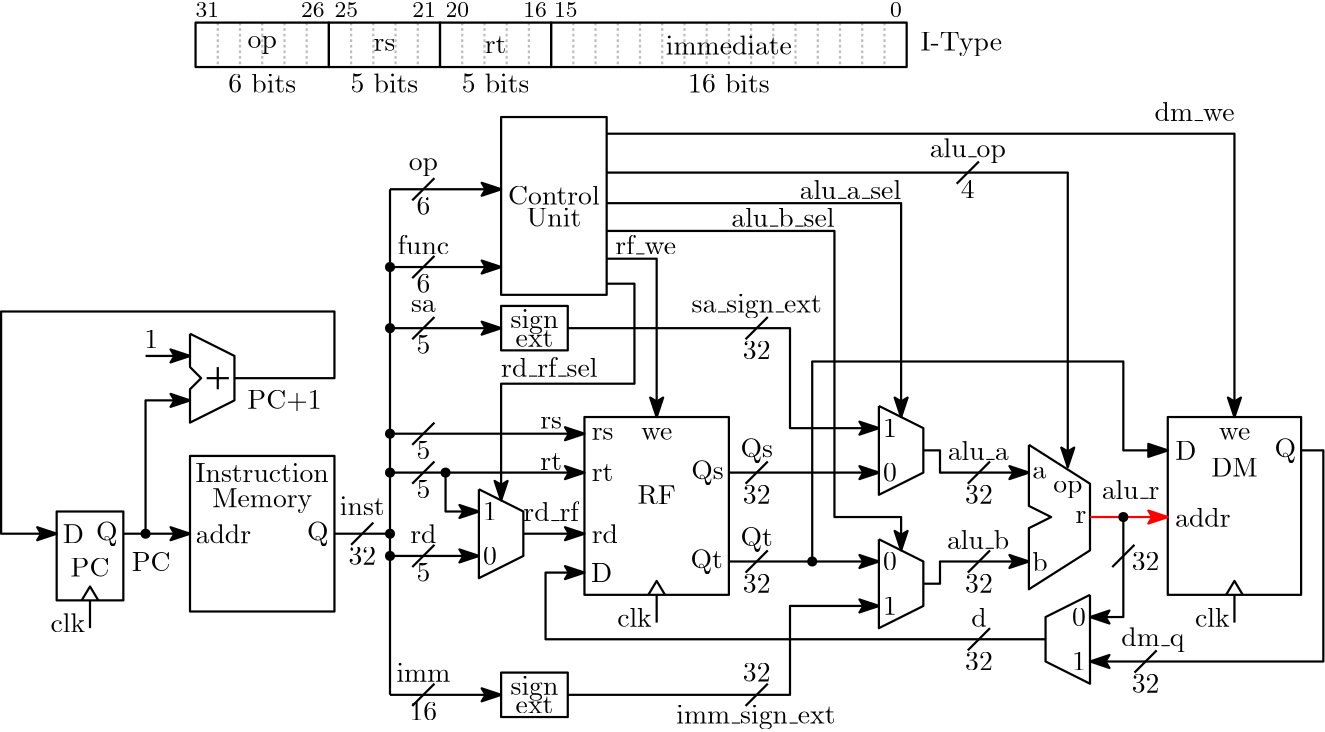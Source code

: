 <?xml version="1.0"?>
<!DOCTYPE ipe SYSTEM "ipe.dtd">
<ipe version="70206" creator="Ipe 7.2.7">
<info created="D:20190917234003" modified="D:20191003150557"/>
<ipestyle name="basic">
<symbol name="arrow/arc(spx)">
<path stroke="sym-stroke" fill="sym-stroke" pen="sym-pen">
0 0 m
-1 0.333 l
-1 -0.333 l
h
</path>
</symbol>
<symbol name="arrow/farc(spx)">
<path stroke="sym-stroke" fill="white" pen="sym-pen">
0 0 m
-1 0.333 l
-1 -0.333 l
h
</path>
</symbol>
<symbol name="arrow/ptarc(spx)">
<path stroke="sym-stroke" fill="sym-stroke" pen="sym-pen">
0 0 m
-1 0.333 l
-0.8 0 l
-1 -0.333 l
h
</path>
</symbol>
<symbol name="arrow/fptarc(spx)">
<path stroke="sym-stroke" fill="white" pen="sym-pen">
0 0 m
-1 0.333 l
-0.8 0 l
-1 -0.333 l
h
</path>
</symbol>
<symbol name="mark/circle(sx)" transformations="translations">
<path fill="sym-stroke">
0.6 0 0 0.6 0 0 e
0.4 0 0 0.4 0 0 e
</path>
</symbol>
<symbol name="mark/disk(sx)" transformations="translations">
<path fill="sym-stroke">
0.6 0 0 0.6 0 0 e
</path>
</symbol>
<symbol name="mark/fdisk(sfx)" transformations="translations">
<group>
<path fill="sym-fill">
0.5 0 0 0.5 0 0 e
</path>
<path fill="sym-stroke" fillrule="eofill">
0.6 0 0 0.6 0 0 e
0.4 0 0 0.4 0 0 e
</path>
</group>
</symbol>
<symbol name="mark/box(sx)" transformations="translations">
<path fill="sym-stroke" fillrule="eofill">
-0.6 -0.6 m
0.6 -0.6 l
0.6 0.6 l
-0.6 0.6 l
h
-0.4 -0.4 m
0.4 -0.4 l
0.4 0.4 l
-0.4 0.4 l
h
</path>
</symbol>
<symbol name="mark/square(sx)" transformations="translations">
<path fill="sym-stroke">
-0.6 -0.6 m
0.6 -0.6 l
0.6 0.6 l
-0.6 0.6 l
h
</path>
</symbol>
<symbol name="mark/fsquare(sfx)" transformations="translations">
<group>
<path fill="sym-fill">
-0.5 -0.5 m
0.5 -0.5 l
0.5 0.5 l
-0.5 0.5 l
h
</path>
<path fill="sym-stroke" fillrule="eofill">
-0.6 -0.6 m
0.6 -0.6 l
0.6 0.6 l
-0.6 0.6 l
h
-0.4 -0.4 m
0.4 -0.4 l
0.4 0.4 l
-0.4 0.4 l
h
</path>
</group>
</symbol>
<symbol name="mark/cross(sx)" transformations="translations">
<group>
<path fill="sym-stroke">
-0.43 -0.57 m
0.57 0.43 l
0.43 0.57 l
-0.57 -0.43 l
h
</path>
<path fill="sym-stroke">
-0.43 0.57 m
0.57 -0.43 l
0.43 -0.57 l
-0.57 0.43 l
h
</path>
</group>
</symbol>
<symbol name="arrow/fnormal(spx)">
<path stroke="sym-stroke" fill="white" pen="sym-pen">
0 0 m
-1 0.333 l
-1 -0.333 l
h
</path>
</symbol>
<symbol name="arrow/pointed(spx)">
<path stroke="sym-stroke" fill="sym-stroke" pen="sym-pen">
0 0 m
-1 0.333 l
-0.8 0 l
-1 -0.333 l
h
</path>
</symbol>
<symbol name="arrow/fpointed(spx)">
<path stroke="sym-stroke" fill="white" pen="sym-pen">
0 0 m
-1 0.333 l
-0.8 0 l
-1 -0.333 l
h
</path>
</symbol>
<symbol name="arrow/linear(spx)">
<path stroke="sym-stroke" pen="sym-pen">
-1 0.333 m
0 0 l
-1 -0.333 l
</path>
</symbol>
<symbol name="arrow/fdouble(spx)">
<path stroke="sym-stroke" fill="white" pen="sym-pen">
0 0 m
-1 0.333 l
-1 -0.333 l
h
-1 0 m
-2 0.333 l
-2 -0.333 l
h
</path>
</symbol>
<symbol name="arrow/double(spx)">
<path stroke="sym-stroke" fill="sym-stroke" pen="sym-pen">
0 0 m
-1 0.333 l
-1 -0.333 l
h
-1 0 m
-2 0.333 l
-2 -0.333 l
h
</path>
</symbol>
<pen name="heavier" value="0.8"/>
<pen name="fat" value="1.2"/>
<pen name="ultrafat" value="2"/>
<symbolsize name="large" value="5"/>
<symbolsize name="small" value="2"/>
<symbolsize name="tiny" value="1.1"/>
<arrowsize name="large" value="10"/>
<arrowsize name="small" value="5"/>
<arrowsize name="tiny" value="3"/>
<color name="red1" value="1 0 0"/>
<color name="red2" value="0.933 0 0"/>
<color name="red3" value="0.804 0 0"/>
<color name="red4" value="0.545 0 0"/>
<color name="green1" value="0 1 0"/>
<color name="green2" value="0 0.933 0"/>
<color name="green3" value="0 0.804 0"/>
<color name="green4" value="0 0.545 0"/>
<color name="green" value="0 1 0"/>
<color name="blue1" value="0 0 1"/>
<color name="blue2" value="0 0 0.933"/>
<color name="blue3" value="0 0 0.804"/>
<color name="blue4" value="0 0 0.545"/>
<color name="yellow" value="1 1 0"/>
<color name="orange" value="1 0.647 0"/>
<color name="gold" value="1 0.843 0"/>
<color name="purple" value="0.627 0.125 0.941"/>
<color name="gray" value="0.745"/>
<color name="brown" value="0.647 0.165 0.165"/>
<color name="navy" value="0 0 0.502"/>
<color name="pink" value="1 0.753 0.796"/>
<color name="seagreen" value="0.18 0.545 0.341"/>
<color name="turquoise" value="0.251 0.878 0.816"/>
<color name="violet" value="0.933 0.51 0.933"/>
<color name="darkblue" value="0 0 0.545"/>
<color name="darkcyan" value="0 0.545 0.545"/>
<color name="darkgray" value="0.663"/>
<color name="darkgreen" value="0 0.392 0"/>
<color name="darkmagenta" value="0.545 0 0.545"/>
<color name="darkorange" value="1 0.549 0"/>
<color name="darkred" value="0.545 0 0"/>
<color name="lightblue" value="0.678 0.847 0.902"/>
<color name="lightcyan" value="0.878 1 1"/>
<color name="lightgray" value="0.827"/>
<color name="lightgreen" value="0.565 0.933 0.565"/>
<color name="lightyellow" value="1 1 0.878"/>
<dashstyle name="dashed1" value="[1] 0"/>
<dashstyle name="dashed2" value="[2] 0"/>
<dashstyle name="dashed3" value="[4] 0"/>
<dashstyle name="dotted1" value="[1 1] 0"/>
<dashstyle name="dotted2" value="[1 2] 0"/>
<dashstyle name="dotted3" value="[1 3] 0"/>
<dashstyle name="dash dotted" value="[4 2 1 2] 0"/>
<dashstyle name="dash dot dotted" value="[4 2 1 2 1 2] 0"/>
<textsize name="large" value="\large"/>
<textsize name="Large" value="\Large"/>
<textsize name="LARGE" value="\LARGE"/>
<textsize name="huge" value="\huge"/>
<textsize name="Huge" value="\Huge"/>
<textsize name="small" value="\small"/>
<textsize name="footnote" value="\footnotesize"/>
<textsize name="tiny" value="\tiny"/>
<textstyle name="center" begin="\begin{center}" end="\end{center}"/>
<textstyle name="itemize" begin="\begin{itemize}" end="\end{itemize}"/>
<textstyle name="item" begin="\begin{itemize}\item{}" end="\end{itemize}"/>
<gridsize name="1 pts" value="1"/>
<gridsize name="2 pts" value="2"/>
<gridsize name="4 pts" value="4"/>
<gridsize name="8 pts (~3 mm)" value="8"/>
<gridsize name="16 pts (~6 mm)" value="16"/>
<gridsize name="32 pts (~12 mm)" value="32"/>
<gridsize name="10 pts (~3.5 mm)" value="10"/>
<gridsize name="20 pts (~7 mm)" value="20"/>
<gridsize name="14 pts (~5 mm)" value="14"/>
<gridsize name="28 pts (~10 mm)" value="28"/>
<gridsize name="56 pts (~20 mm)" value="56"/>
<anglesize name="90 deg" value="90"/>
<anglesize name="60 deg" value="60"/>
<anglesize name="45 deg" value="45"/>
<anglesize name="30 deg" value="30"/>
<anglesize name="22.5 deg" value="22.5"/>
<opacity name="10%" value="0.1"/>
<opacity name="30%" value="0.3"/>
<opacity name="50%" value="0.5"/>
<opacity name="75%" value="0.75"/>
<layout paper="510 254" origin="0 0" frame="510 254"/>
<tiling name="falling" angle="-60" step="4" width="1"/>
<tiling name="rising" angle="30" step="4" width="1"/>
</ipestyle>
<page>
<layer name="alpha"/>
<view layers="alpha" active="alpha"/>
<text layer="alpha" matrix="1 0 0 1 28 -52" transformations="translations" pos="56 126" stroke="black" type="label" width="19.953" height="6.918" depth="0" halign="center" valign="center">addr</text>
<text matrix="1 0 0 1 38 -54" transformations="translations" pos="80 128" stroke="black" type="label" width="7.749" height="6.815" depth="1.93" halign="center" valign="center">Q</text>
<path matrix="1 0 0 1 -110 -466" stroke="black" pen="heavier">
182 568 m
182 512 l
234 512 l
234 568 l
h
</path>
<path matrix="1 0 0 1 0 -46" stroke="black" pen="heavier">
24 128 m
24 96 l
48 96 l
48 128 l
h
</path>
<path matrix="1 0 0 1 0 26" stroke="black" pen="heavier">
33 24 m
36 29 l
39 24 l
</path>
<text matrix="1 0 0 1 14 -46" transformations="translations" pos="16 120" stroke="black" type="label" width="7.61" height="6.808" depth="0" halign="center" valign="center">D</text>
<text matrix="1 0 0 1 20 -58" transformations="translations" pos="16 120" stroke="black" type="label" width="13.975" height="6.808" depth="0" halign="center" valign="center">PC</text>
<text matrix="1 0 0 1 26 -46" transformations="translations" pos="16 120" stroke="black" type="label" width="7.749" height="6.815" depth="1.93" halign="center" valign="center">Q</text>
<text matrix="1 0 0 1 42 -30" transformations="translations" pos="56 126" stroke="black" type="label" width="47.959" height="6.808" depth="0" halign="center" valign="center">Instruction</text>
<text matrix="1 0 0 1 42 -40" transformations="translations" pos="56 126" stroke="black" type="label" width="36.004" height="6.815" depth="1.93" halign="center" valign="center">Memory</text>
<path matrix="1 0 0 1 0 26" stroke="black" pen="heavier">
124 48 m
144 48 l
</path>
<path matrix="1 0 0 1 0 -46" stroke="black" pen="heavier" arrow="pointed/normal">
48 120 m
72 120 l
</path>
<path matrix="1 0 0 1 0 34" stroke="black" pen="heavier" arrow="pointed/normal">
56 40 m
56 88 l
72 88 l
</path>
<use matrix="1 0 0 1 0 -38" name="mark/disk(sx)" pos="56 112" size="normal" stroke="black"/>
<text matrix="1 0 0 1 90 2" transformations="translations" pos="16 120" stroke="black" type="label" width="26.705" height="6.808" depth="0.83" halign="center" valign="center">PC+1</text>
<path matrix="0 1 -1 0 232 40" stroke="black" pen="heavier" arrow="pointed/normal">
98 176 m
98 160 l
</path>
<text matrix="1 0 0 1 42 24" transformations="translations" pos="16 120" stroke="black" type="label" width="4.981" height="6.42" depth="0" halign="center" valign="center">1</text>
<text matrix="1 0 0 1 42 -56" transformations="translations" pos="16 120" stroke="black" type="label" width="13.975" height="6.808" depth="0" halign="center" valign="center">PC</text>
<path matrix="1 0 0 1 0 34" stroke="black" pen="heavier" arrow="pointed/normal">
88 96 m
124 96 l
124 120 l
4 120 l
4 40 l
24 40 l
</path>
<text matrix="1 0 0 1 12 -78" transformations="translations" pos="16 120" stroke="black" type="label" width="12.453" height="6.918" depth="0" halign="center" valign="center">clk</text>
<path matrix="1 0 0 1 0 34" stroke="black" pen="heavier">
36 6 m
36 16 l
</path>
<path stroke="black" pen="heavier">
184 224 m
184 160 l
222 160 l
222 224 l
h
</path>
<text matrix="1 0 0 1 146 -12" transformations="translations" pos="56 126" stroke="black" type="label" width="7.832" height="4.289" depth="0" halign="center" valign="center">rs</text>
<text matrix="1 0 0 1 146 -26" transformations="translations" pos="56 126" stroke="black" type="label" width="7.776" height="6.128" depth="0" halign="center" valign="center">rt</text>
<text matrix="1 0 0 1 146 -44" transformations="translations" pos="56 126" stroke="black" type="label" width="19.97" height="6.918" depth="0" halign="center" valign="center">rd\_rf</text>
<group matrix="1 0 0 1 -18 34">
<path stroke="black" pen="heavier">
90 112 m
90 100 l
94 96 l
90 92 l
90 80 l
106 88 l
106 104 l
90 112 l
</path>
<path matrix="1 0 0 1 28 -28" stroke="black" pen="heavier">
72 128 m
72 120 l
</path>
<path matrix="1 0 0 1 26 -28" stroke="black" pen="heavier">
70 124 m
78 124 l
</path>
</group>
<path stroke="black" pen="heavier" arrow="pointed/normal">
144 110 m
214 110 l
</path>
<path stroke="black" pen="heavier" arrow="pointed/normal">
144 96 m
214 96 l
</path>
<path matrix="1 0 0 1 8 0" stroke="black" pen="heavier" arrow="pointed/normal">
184 74 m
206 74 l
</path>
<path matrix="1 0 0 1 0 34" stroke="black" pen="heavier">
144 40 m
144 164 l
</path>
<path matrix="1 0 0 1 16 0" stroke="black" pen="heavier">
198 116 m
198 52 l
250 52 l
250 116 l
h
</path>
<text matrix="1 0 0 1 184 -38" transformations="translations" pos="56 126" stroke="black" type="label" width="13.837" height="6.808" depth="0" halign="center" valign="center">RF</text>
<text matrix="1 0 0 1 164.555 -16" transformations="translations" pos="56 126" stroke="black" type="label" width="7.832" height="4.289" depth="0" halign="center" valign="center">rs</text>
<text matrix="1 0 0 1 164.528 -30" transformations="translations" pos="56 126" stroke="black" type="label" width="7.776" height="6.128" depth="0" halign="center" valign="center">rt</text>
<text matrix="1 0 0 1 202.277 -30" transformations="translations" pos="56 126" stroke="black" type="label" width="11.678" height="6.815" depth="1.93" halign="center" valign="center">Qs</text>
<text matrix="1 0 0 1 202 -62" transformations="translations" pos="56 126" stroke="black" type="label" width="11.623" height="6.815" depth="1.93" halign="center" valign="center">Qt</text>
<text matrix="1 0 0 1 164.132 -66" transformations="translations" pos="56 126" stroke="black" type="label" width="7.61" height="6.808" depth="0" halign="center" valign="center">D</text>
<text matrix="1 0 0 1 165.358 -52" transformations="translations" pos="56 126" stroke="black" type="label" width="9.437" height="6.918" depth="0" halign="center" valign="center">rd</text>
<path matrix="1 0 0 1 36 32" stroke="black" pen="heavier">
201 20 m
204 25 l
207 20 l
</path>
<path stroke="black" pen="heavier" arrow="pointed/normal">
144 170 m
184 170 l
</path>
<path stroke="black" pen="heavier" arrow="pointed/normal">
144 198 m
184 198 l
</path>
<text matrix="1 0 0 1 184 -16" transformations="translations" pos="56 126" stroke="black" type="label" width="11.346" height="4.289" depth="0" halign="center" valign="center">we</text>
<path matrix="1 0 0 1 128 32" stroke="black" pen="heavier">
246 74 m
246 52 l
254 48 l
246 44 l
246 22 l
268 36 l
268 60 l
246 74 l
</path>
<text matrix="1 0 0 1 332 -36" transformations="translations" pos="56 126" stroke="black" type="label" width="10.516" height="4.297" depth="1.93" halign="center" valign="center">op</text>
<text matrix="1 0 0 1 321.723 -30" transformations="translations" pos="56 126" stroke="black" type="label" width="4.981" height="4.289" depth="0" halign="center" valign="center">a</text>
<text matrix="1 0 0 1 322 -62" transformations="translations" pos="56 126" stroke="black" type="label" width="5.535" height="6.918" depth="0" halign="center" valign="center">b</text>
<text matrix="1 0 0 1 336.723 -46" transformations="translations" pos="56 126" stroke="black" type="label" width="3.902" height="4.289" depth="0" halign="center" valign="center">r</text>
<path matrix="1 0 0 1 16 0" stroke="black" pen="heavier" arrow="pointed/normal">
250 64 m
304 64 l
</path>
<text matrix="1 0 0 1 296 86" transformations="translations" pos="56 126" stroke="black" type="label" width="27.386" height="6.926" depth="1.93" halign="center" valign="center">alu\_op</text>
<group matrix="1 0 0 1 0 77.9725">
<text matrix="1 0 0 1 147 -8" transformations="translations" pos="56 126" stroke="black" type="label" width="32.96" height="6.918" depth="0" halign="center" valign="center">Control</text>
<text matrix="1 0 0 1 147 -16" transformations="translations" pos="56 126" stroke="black" type="label" width="19.649" height="6.808" depth="0" halign="center" valign="center">Unit</text>
</group>
<path matrix="1 0 0 1 16 0" stroke="black" pen="heavier" arrow="pointed/normal">
206 204 m
372 204 l
372 98 l
</path>
<path stroke="black" pen="heavier" arrow="pointed/normal">
222 173 m
240 173 l
240 116 l
</path>
<use matrix="1 0 0 1 0 42" name="mark/disk(sx)" pos="144 128" size="normal" stroke="black"/>
<use matrix="1 0 0 1 0 40" name="mark/disk(sx)" pos="144 70" size="normal" stroke="black"/>
<use matrix="1 0 0 1 0 40" name="mark/disk(sx)" pos="144 56" size="normal" stroke="black"/>
<use matrix="1 0 0 1 0 18" name="mark/disk(sx)" pos="144 48" size="normal" stroke="black"/>
<path stroke="black" pen="heavier" arrow="pointed/normal">
380 36 m
200 36 l
200 60 l
214 60 l
</path>
<text matrix="1 0 0 1 300 -82" transformations="translations" pos="56 126" stroke="black" type="label" width="5.535" height="6.918" depth="0" halign="center" valign="center">d</text>
<path stroke="black" pen="heavier" arrow="pointed/normal">
144 148 m
184 148 l
</path>
<use matrix="1 0 0 1 0 92" name="mark/disk(sx)" pos="144 56" size="normal" stroke="black"/>
<path matrix="1 0 0 1 160 -680" stroke="black" pen="heavier">
160 800 m
160 768 l
176 776 l
176 792 l
160 800 l
</path>
<text matrix="1 0 0 1 240 -8" transformations="translations" pos="84 120" stroke="black" type="label" width="4.981" height="6.42" depth="0" halign="center" valign="center">1</text>
<path matrix="1 0 0 1 32 34" stroke="black" pen="heavier" arrow="pointed/normal">
304 70 m
310 70 l
310 62 l
342 62 l
</path>
<text matrix="1 0 0 1 100 80" transformations="translations" pos="56 126" stroke="black" type="label" width="10.516" height="4.297" depth="1.93" halign="center" valign="center">op</text>
<text matrix="1 0 0 1 100 52" transformations="translations" pos="56 126" stroke="black" type="label" width="18.542" height="6.918" depth="0" halign="center" valign="center">func</text>
<path matrix="1 0 0 1 24 116" stroke="black" pen="heavier">
128 78 m
136 86 l
</path>
<path matrix="1 0 0 1 24 88" stroke="black" pen="heavier">
128 78 m
136 86 l
</path>
<text matrix="1 0 0 1 100 66" transformations="translations" pos="56 126" stroke="black" type="label" width="4.981" height="6.42" depth="0" halign="center" valign="center">6</text>
<text matrix="1 0 0 1 100 38" transformations="translations" pos="56 126" stroke="black" type="label" width="4.981" height="6.42" depth="0" halign="center" valign="center">6</text>
<path matrix="1 0 0 1 24 28" stroke="black" pen="heavier">
128 78 m
136 86 l
</path>
<text matrix="1 0 0 1 100 -22" transformations="translations" pos="56 126" stroke="black" type="label" width="4.981" height="6.42" depth="0" halign="center" valign="center">5</text>
<path matrix="1 0 0 1 24 14" stroke="black" pen="heavier">
128 78 m
136 86 l
</path>
<path matrix="1 0 0 1 24 -16" stroke="black" pen="heavier">
128 78 m
136 86 l
</path>
<text matrix="1 0 0 1 100 -66" transformations="translations" pos="56 126" stroke="black" type="label" width="4.981" height="6.42" depth="0" halign="center" valign="center">5</text>
<text matrix="1 0 0 1 100 30" transformations="translations" pos="56 126" stroke="black" type="label" width="8.911" height="4.289" depth="0" halign="center" valign="center">sa</text>
<path matrix="1 0 0 1 24 66" stroke="black" pen="heavier">
128 78 m
136 86 l
</path>
<text matrix="1 0 0 1 100 16" transformations="translations" pos="56 126" stroke="black" type="label" width="4.981" height="6.42" depth="0" halign="center" valign="center">5</text>
<text matrix="1 0 0 1 220 -54" transformations="translations" pos="56 126" stroke="black" type="label" width="11.623" height="6.815" depth="1.93" halign="center" valign="center">Qt</text>
<path matrix="1 0 0 1 144 -18" stroke="black" pen="heavier">
128 78 m
136 86 l
</path>
<text matrix="1 0 0 1 220 -70" transformations="translations" pos="56 126" stroke="black" type="label" width="9.963" height="6.42" depth="0" halign="center" valign="center">32</text>
<text matrix="1 0 0 1 220 -22" transformations="translations" pos="56 126" stroke="black" type="label" width="11.678" height="6.815" depth="1.93" halign="center" valign="center">Qs</text>
<path matrix="1 0 0 1 144 14" stroke="black" pen="heavier">
128 78 m
136 86 l
</path>
<text matrix="1 0 0 1 220 -38" transformations="translations" pos="56 126" stroke="black" type="label" width="9.963" height="6.42" depth="0" halign="center" valign="center">32</text>
<path matrix="1 0 0 1 16 0" stroke="black" pen="heavier" arrow="pointed/normal">
250 96 m
304 96 l
</path>
<path stroke="black" pen="heavier" arrow="pointed/normal">
208 148 m
288 148 l
288 112 l
320 112 l
</path>
<text matrix="1 0 0 1 220 30" transformations="translations" pos="56 126" stroke="black" type="label" width="46.858" height="6.661" depth="1.93" halign="center" valign="center">sa\_sign\_ext</text>
<path matrix="1 0 0 1 144 66" stroke="black" pen="heavier">
128 78 m
136 86 l
</path>
<text matrix="1 0 0 1 220 14" transformations="translations" pos="56 126" stroke="black" type="label" width="9.963" height="6.42" depth="0" halign="center" valign="center">32</text>
<text matrix="1 0 0 1 299.723 -22" transformations="translations" pos="56 126" stroke="black" type="label" width="21.851" height="6.918" depth="0" halign="center" valign="center">alu\_a</text>
<path matrix="1 0 0 1 224 14" stroke="black" pen="heavier">
128 78 m
136 86 l
</path>
<text matrix="1 0 0 1 300 -38" transformations="translations" pos="56 126" stroke="black" type="label" width="9.963" height="6.42" depth="0" halign="center" valign="center">32</text>
<text matrix="1 0 0 1 240 -24" transformations="translations" pos="84 120" stroke="black" type="label" width="4.981" height="6.42" depth="0" halign="center" valign="center">0</text>
<path stroke="black" pen="heavier" arrow="pointed/normal">
222 193 m
328 193 l
328 116 l
</path>
<path matrix="1 0 0 1 220 122" stroke="black" pen="heavier">
128 78 m
136 86 l
</path>
<text matrix="1 0 0 1 296 72" transformations="translations" pos="56 126" stroke="black" type="label" width="4.981" height="6.42" depth="0" halign="center" valign="center">4</text>
<text matrix="1 0 0 1 253.719 72" transformations="translations" pos="56 126" stroke="black" type="label" width="36.563" height="6.918" depth="0" halign="center" valign="center">alu\_a\_sel</text>
<path matrix="1 0 0 1 224 -46" stroke="black" pen="heavier">
128 78 m
136 86 l
</path>
<text matrix="1 0 0 1 300 -98" transformations="translations" pos="56 126" stroke="black" type="label" width="9.963" height="6.42" depth="0" halign="center" valign="center">32</text>
<path matrix="1 0 0 1 160 -728" stroke="black" pen="heavier">
160 800 m
160 768 l
176 776 l
176 792 l
160 800 l
</path>
<text matrix="1 0 0 1 240 -72" transformations="translations" pos="84 120" stroke="black" type="label" width="4.981" height="6.42" depth="0" halign="center" valign="center">1</text>
<text matrix="1 0 0 1 240 -56" transformations="translations" pos="84 120" stroke="black" type="label" width="4.981" height="6.42" depth="0" halign="center" valign="center">0</text>
<path matrix="1 0 0 1 32 24" stroke="black" pen="heavier" arrow="pointed/normal">
304 32 m
310 32 l
310 40 l
342 40 l
</path>
<path stroke="black" pen="heavier" arrow="pointed/normal">
144 16 m
184 16 l
</path>
<text matrix="1 0 0 1 100 -102" transformations="translations" pos="56 126" stroke="black" type="label" width="19.372" height="6.654" depth="0" halign="center" valign="center">imm</text>
<path matrix="1 0 0 1 24 -66" stroke="black" pen="heavier">
128 78 m
136 86 l
</path>
<text matrix="1 0 0 1 100 -116" transformations="translations" pos="56 126" stroke="black" type="label" width="9.963" height="6.42" depth="0" halign="center" valign="center">16</text>
<path stroke="black" pen="heavier" arrow="pointed/normal">
208 16 m
288 16 l
288 48 l
320 48 l
</path>
<text matrix="1 0 0 1 299.723 -54" transformations="translations" pos="56 126" stroke="black" type="label" width="22.405" height="6.918" depth="0" halign="center" valign="center">alu\_b</text>
<path matrix="1 0 0 1 224 -18" stroke="black" pen="heavier">
128 78 m
136 86 l
</path>
<text matrix="1 0 0 1 300 -70" transformations="translations" pos="56 126" stroke="black" type="label" width="9.963" height="6.42" depth="0" halign="center" valign="center">32</text>
<text matrix="1 0 0 1 219.723 -118" transformations="translations" pos="56 126" stroke="black" type="label" width="57.319" height="6.661" depth="1.93" halign="center" valign="center">imm\_sign\_ext</text>
<path matrix="1 0 0 1 144 -66" stroke="black" pen="heavier">
128 78 m
136 86 l
</path>
<text matrix="1 0 0 1 220 -102" transformations="translations" pos="56 126" stroke="black" type="label" width="9.963" height="6.42" depth="0" halign="center" valign="center">32</text>
<path stroke="black" pen="heavier">
144 74 m
144 16 l
</path>
<text matrix="1 0 0 1 180 52" transformations="translations" pos="56 126" stroke="black" type="label" width="21.879" height="6.918" depth="0" halign="center" valign="center">rf\_we</text>
<path stroke="black" pen="heavier" arrow="pointed/normal">
222 183 m
304 183 l
304 80 l
328 80 l
328 68 l
</path>
<text matrix="1 0 0 1 229.442 62" transformations="translations" pos="56 126" stroke="black" type="label" width="37.116" height="6.918" depth="0" halign="center" valign="center">alu\_b\_sel</text>
<path stroke="black" pen="heavier" arrow="pointed/normal">
144 66 m
176 66 l
</path>
<use matrix="1 0 0 1 0 26" name="mark/disk(sx)" pos="144 48" size="normal" stroke="black"/>
<use name="mark/disk(sx)" pos="164 96" size="normal" stroke="black"/>
<path stroke="black" pen="heavier" arrow="pointed/normal">
164 96 m
164 82 l
176 82 l
</path>
<text matrix="1 0 0 1 100 -52" transformations="translations" pos="56 126" stroke="black" type="label" width="9.437" height="6.918" depth="0" halign="center" valign="center">rd</text>
<path matrix="1 0 0 1 16 -710" stroke="black" pen="heavier">
160 800 m
160 768 l
176 776 l
176 792 l
160 800 l
</path>
<text matrix="1 0 0 1 96 -38" transformations="translations" pos="84 120" stroke="black" type="label" width="4.981" height="6.42" depth="0" halign="center" valign="center">1</text>
<text matrix="1 0 0 1 96 -54" transformations="translations" pos="84 120" stroke="black" type="label" width="4.981" height="6.42" depth="0" halign="center" valign="center">0</text>
<path stroke="black" pen="heavier" arrow="pointed/normal">
222 164 m
232 164 l
232 152 l
232 152 l
232 128 l
184 128 l
184 86 l
</path>
<text matrix="1 0 0 1 145.34 8" transformations="translations" pos="56 126" stroke="black" type="label" width="34.681" height="6.918" depth="0" halign="center" valign="center">rd\_rf\_sel</text>
<text matrix="1 0 0 1 100 -36" transformations="translations" pos="56 126" stroke="black" type="label" width="4.981" height="6.42" depth="0" halign="center" valign="center">5</text>
<group>
<path matrix="1 0 0 1 0 48" stroke="black" pen="heavier">
184 108 m
184 92 l
208 92 l
208 108 l
h
</path>
<group matrix="1 0 0 1 -108 -17.6158">
<text matrix="1 0 0 1 248 42" transformations="translations" pos="56 126" stroke="black" type="label" width="17.213" height="6.661" depth="1.93" halign="center" valign="center">sign</text>
<text matrix="1 0 0 1 248 36" transformations="translations" pos="56 126" stroke="black" type="label" width="13.56" height="6.128" depth="0" halign="center" valign="center">ext</text>
</group>
</group>
<group matrix="1 0 0 1 -6 0">
<path matrix="1 0 0 1 6 -84" stroke="black" pen="heavier">
184 108 m
184 92 l
208 92 l
208 108 l
h
</path>
<group matrix="1 0 0 1 -102 -149.616">
<text matrix="1 0 0 1 248 42" transformations="translations" pos="56 126" stroke="black" type="label" width="17.213" height="6.661" depth="1.93" halign="center" valign="center">sign</text>
<text matrix="1 0 0 1 248 36" transformations="translations" pos="56 126" stroke="black" type="label" width="13.56" height="6.128" depth="0" halign="center" valign="center">ext</text>
</group>
</group>
<path matrix="1 0 0 1 66 234" stroke="gray" dash="dashed1" pen="heavier">
16 24 m
16 8 l
</path>
<text matrix="1 0 0 1 101 83.93" transformations="translations" pos="234 164" stroke="black" type="label" width="29.334" height="6.815" depth="1.93" valign="baseline">I-Type</text>
<text matrix="1 0 0 1 -33.888 146.936" transformations="translations" pos="212 100" stroke="black" type="label" width="7.776" height="6.128" depth="0" valign="baseline">rt</text>
<text matrix="1 0 0 1 -62.916 161.856" transformations="translations" pos="201 86" stroke="black" type="label" width="7.832" height="4.289" depth="0" valign="baseline">rs</text>
<text matrix="1 0 0 1 -18.258 141.816" transformations="translations" pos="111 107" stroke="black" type="label" width="10.516" height="4.297" depth="1.93" valign="baseline">op</text>
<text matrix="1 0 0 1 14 105" transformations="translations" pos="60 155" stroke="black" type="label" width="8.468" height="5.136" depth="0" valign="baseline" size="footnote">31</text>
<text matrix="1 0 0 1 26 116" transformations="translations" pos="86 144" stroke="black" type="label" width="8.468" height="5.136" depth="0" valign="baseline" size="footnote">26</text>
<text matrix="1 0 0 1 -198 134" transformations="translations" pos="322 126" stroke="black" type="label" width="8.468" height="5.136" depth="0" valign="baseline" size="footnote">25</text>
<text matrix="1 0 0 1 -212 139" transformations="translations" pos="364 121" stroke="black" type="label" width="8.468" height="5.136" depth="0" valign="baseline" size="footnote">21</text>
<text matrix="1 0 0 1 -2 117" transformations="translations" pos="166 143" stroke="black" type="label" width="8.468" height="5.136" depth="0" valign="baseline" size="footnote">20</text>
<text matrix="1 0 0 1 0 117" transformations="translations" pos="192 143" stroke="black" type="label" width="8.468" height="5.136" depth="0" valign="baseline" size="footnote">16</text>
<text matrix="1 0 0 1 -24 122" transformations="translations" pos="348 138" stroke="black" type="label" width="4.234" height="5.136" depth="0" valign="baseline" size="footnote">0</text>
<text matrix="1 0 0 1 -130 121" transformations="translations" pos="333 139" stroke="black" type="label" width="8.468" height="5.136" depth="0" valign="baseline" size="footnote">15</text>
<path matrix="1 0 0 1 74 234" stroke="gray" dash="dashed1" pen="heavier">
16 24 m
16 8 l
</path>
<path matrix="1 0 0 1 82 234" stroke="gray" dash="dashed1" pen="heavier">
16 24 m
16 8 l
</path>
<path matrix="1 0 0 1 90 234" stroke="gray" dash="dashed1" pen="heavier">
16 24 m
16 8 l
</path>
<path matrix="1 0 0 1 98 234" stroke="gray" dash="dashed1" pen="heavier">
16 24 m
16 8 l
</path>
<path matrix="1 0 0 1 114 234" stroke="gray" dash="dashed1" pen="heavier">
16 24 m
16 8 l
</path>
<path matrix="1 0 0 1 122 234" stroke="gray" dash="dashed1" pen="heavier">
16 24 m
16 8 l
</path>
<path matrix="1 0 0 1 130 234" stroke="gray" dash="dashed1" pen="heavier">
16 24 m
16 8 l
</path>
<path matrix="1 0 0 1 138 234" stroke="gray" dash="dashed1" pen="heavier">
16 24 m
16 8 l
</path>
<path matrix="1 0 0 1 154 234" stroke="gray" dash="dashed1" pen="heavier">
16 24 m
16 8 l
</path>
<path matrix="1 0 0 1 162 234" stroke="gray" dash="dashed1" pen="heavier">
16 24 m
16 8 l
</path>
<path matrix="1 0 0 1 170 234" stroke="gray" dash="dashed1" pen="heavier">
16 24 m
16 8 l
</path>
<path matrix="1 0 0 1 178 234" stroke="gray" dash="dashed1" pen="heavier">
16 24 m
16 8 l
</path>
<path matrix="1 0 0 1 194 234" stroke="gray" dash="dashed1" pen="heavier">
16 24 m
16 8 l
</path>
<path matrix="1 0 0 1 202 234" stroke="gray" dash="dashed1" pen="heavier">
16 24 m
16 8 l
</path>
<path matrix="1 0 0 1 210 234" stroke="gray" dash="dashed1" pen="heavier">
16 24 m
16 8 l
</path>
<path matrix="1 0 0 1 218 234" stroke="gray" dash="dashed1" pen="heavier">
16 24 m
16 8 l
</path>
<path matrix="1 0 0 1 234 234" stroke="gray" dash="dashed1" pen="heavier">
16 24 m
16 8 l
</path>
<path matrix="1 0 0 1 242 234" stroke="gray" dash="dashed1" pen="heavier">
16 24 m
16 8 l
</path>
<path matrix="1 0 0 1 250 234" stroke="gray" dash="dashed1" pen="heavier">
16 24 m
16 8 l
</path>
<path matrix="1 0 0 1 258 234" stroke="gray" dash="dashed1" pen="heavier">
16 24 m
16 8 l
</path>
<path matrix="1 0 0 1 274 234" stroke="gray" dash="dashed1" pen="heavier">
16 24 m
16 8 l
</path>
<path matrix="1 0 0 1 282 234" stroke="gray" dash="dashed1" pen="heavier">
16 24 m
16 8 l
</path>
<path matrix="1 0 0 1 290 234" stroke="gray" dash="dashed1" pen="heavier">
16 24 m
16 8 l
</path>
<path matrix="1 0 0 1 298 234" stroke="gray" dash="dashed1" pen="heavier">
16 24 m
16 8 l
</path>
<path matrix="1 0 0 1 306 234" stroke="gray" dash="dashed1" pen="heavier">
16 24 m
16 8 l
</path>
<path matrix="1 0 0 1 -6 138" stroke="black" pen="heavier">
128 120 m
128 104 l
168 104 l
168 120 l
h
</path>
<path matrix="1 0 0 1 2 138" stroke="black" pen="heavier">
160 120 m
160 104 l
200 104 l
200 120 l
h
</path>
<path matrix="1 0 0 1 66 234" stroke="black" pen="heavier">
8 24 m
8 8 l
56 8 l
56 24 l
h
</path>
<path matrix="1 0 0 1 226 234" stroke="gray" dash="dashed1" pen="heavier">
16 24 m
16 8 l
</path>
<path matrix="1 0 0 1 266 234" stroke="gray" dash="dashed1" pen="heavier">
16 24 m
16 8 l
</path>
<path matrix="1 0 0 1 66 204" stroke="black" pen="heavier">
136 54 m
136 38 l
264 38 l
264 54 l
h
</path>
<text matrix="1 0 0 1 -91.692 110.541" transformations="translations" pos="335 136" stroke="black" type="label" width="45.385" height="6.918" depth="0" valign="baseline">immediate</text>
<text matrix="1 0 0 1 -25.2045 125.817" transformations="translations" pos="111 107" stroke="black" type="label" width="24.409" height="6.918" depth="0" valign="baseline">6 bits</text>
<text matrix="1 0 0 1 18.7955 125.817" transformations="translations" pos="111 107" stroke="black" type="label" width="24.409" height="6.918" depth="0" valign="baseline">5 bits</text>
<text matrix="1 0 0 1 58.7955 125.817" transformations="translations" pos="111 107" stroke="black" type="label" width="24.409" height="6.918" depth="0" valign="baseline">5 bits</text>
<text matrix="1 0 0 1 140.305 125.817" transformations="translations" pos="111 107" stroke="black" type="label" width="29.39" height="6.918" depth="0" valign="baseline">16 bits</text>
<path matrix="1 0 0 1 2 -8" stroke="black" pen="heavier">
128 78 m
136 86 l
</path>
<text matrix="1 0 0 1 78 -60" transformations="translations" pos="56 126" stroke="black" type="label" width="9.963" height="6.42" depth="0" halign="center" valign="center">32</text>
<text matrix="1 0 0 1 78 -42" transformations="translations" pos="56 126" stroke="black" type="label" width="16.106" height="6.654" depth="0" halign="center" valign="center">inst</text>
<path stroke="black" pen="heavier">
424 116 m
424 52 l
472 52 l
472 116 l
h
</path>
<text matrix="1 0 0 1 374.528 -22" transformations="translations" pos="56 126" stroke="black" type="label" width="7.61" height="6.808" depth="0" halign="center" valign="center">D</text>
<text matrix="1 0 0 1 410.277 -22" transformations="translations" pos="56 126" stroke="black" type="label" width="7.749" height="6.815" depth="1.93" halign="center" valign="center">Q</text>
<text matrix="1 0 0 1 380.617 -46" transformations="translations" pos="56 126" stroke="black" type="label" width="19.953" height="6.918" depth="0" halign="center" valign="center">addr</text>
<path matrix="1 0 0 1 244 32" stroke="black" pen="heavier">
201 20 m
204 25 l
207 20 l
</path>
<text matrix="1 0 0 1 392 -16" transformations="translations" pos="56 126" stroke="black" type="label" width="11.346" height="4.289" depth="0" halign="center" valign="center">we</text>
<text matrix="1 0 0 1 392 -28" transformations="translations" pos="56 126" stroke="black" type="label" width="16.743" height="6.808" depth="0" halign="center" valign="center">DM</text>
<path matrix="-1 0 0 1 556 -748" stroke="black" pen="heavier">
160 800 m
160 768 l
176 776 l
176 792 l
160 800 l
</path>
<text matrix="1 0 0 1 308 -92" transformations="translations" pos="84 120" stroke="black" type="label" width="4.981" height="6.42" depth="0" halign="center" valign="center">1</text>
<text matrix="1 0 0 1 308 -76" transformations="translations" pos="84 120" stroke="black" type="label" width="4.981" height="6.42" depth="0" halign="center" valign="center">0</text>
<path stroke="red1" pen="heavier" arrow="pointed/normal">
396 80 m
424 80 l
</path>
<path matrix="1 0 0 1 -16 0" stroke="black" pen="heavier" arrow="pointed/normal">
424 80 m
424 44 l
412 44 l
</path>
<use matrix="1 0 0 1 -16 0" name="mark/disk(sx)" pos="424 80" size="normal" stroke="black"/>
<text matrix="1 0 0 1 216 -76" transformations="translations" pos="16 120" stroke="black" type="label" width="12.453" height="6.918" depth="0" halign="center" valign="center">clk</text>
<path matrix="1 0 0 1 204 36" stroke="black" pen="heavier">
36 6 m
36 16 l
</path>
<text matrix="1 0 0 1 424 -76" transformations="translations" pos="16 120" stroke="black" type="label" width="12.453" height="6.918" depth="0" halign="center" valign="center">clk</text>
<path matrix="1 0 0 1 412 36" stroke="black" pen="heavier">
36 6 m
36 16 l
</path>
<path stroke="black" pen="heavier" arrow="pointed/normal">
472 104 m
480 104 l
480 28 l
396 28 l
</path>
<path stroke="black" pen="heavier" arrow="pointed/normal">
222 218 m
448 218 l
448 116 l
</path>
<text matrix="1 0 0 1 377.615 100" transformations="translations" pos="56 126" stroke="black" type="label" width="28.77" height="6.918" depth="0" halign="center" valign="center">dm\_we</text>
<text matrix="1 0 0 1 354.617 -36" transformations="translations" pos="56 126" stroke="black" type="label" width="20.772" height="6.918" depth="0" halign="center" valign="center">alu\_r</text>
<text matrix="1 0 0 1 362.617 -90" transformations="translations" pos="56 126" stroke="black" type="label" width="22.682" height="6.926" depth="1.93" halign="center" valign="center">dm\_q</text>
<path matrix="1 0 0 1 276 -16" stroke="black" pen="heavier">
128 78 m
136 86 l
</path>
<text matrix="1 0 0 1 360 -62" transformations="translations" pos="56 126" stroke="black" type="label" width="9.963" height="6.42" depth="0" halign="center" valign="center">32</text>
<path matrix="1 0 0 1 284 -54" stroke="black" pen="heavier">
128 78 m
136 86 l
</path>
<text matrix="1 0 0 1 360 -106" transformations="translations" pos="56 126" stroke="black" type="label" width="9.963" height="6.42" depth="0" halign="center" valign="center">32</text>
<use matrix="1 0 0 1 8 0" name="mark/disk(sx)" pos="288 64" size="normal" stroke="black"/>
<path stroke="black" pen="heavier" arrow="normal/normal">
296 64 m
296 136 l
408 136 l
408 104 l
424 104 l
</path>
</page>
</ipe>

